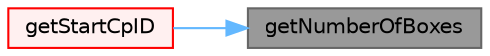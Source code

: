 digraph "getNumberOfBoxes"
{
 // LATEX_PDF_SIZE
  bgcolor="transparent";
  edge [fontname=Helvetica,fontsize=10,labelfontname=Helvetica,labelfontsize=10];
  node [fontname=Helvetica,fontsize=10,shape=box,height=0.2,width=0.4];
  rankdir="RL";
  Node1 [id="Node000001",label="getNumberOfBoxes",height=0.2,width=0.4,color="gray40", fillcolor="grey60", style="filled", fontcolor="black",tooltip=" "];
  Node1 -> Node2 [id="edge1_Node000001_Node000002",dir="back",color="steelblue1",style="solid",tooltip=" "];
  Node2 [id="Node000002",label="getStartCpID",height=0.2,width=0.4,color="red", fillcolor="#FFF0F0", style="filled",URL="$classFoam_1_1volBSplinesBase.html#a7106387e1c6457b99c5c7c94ee267669",tooltip=" "];
}
